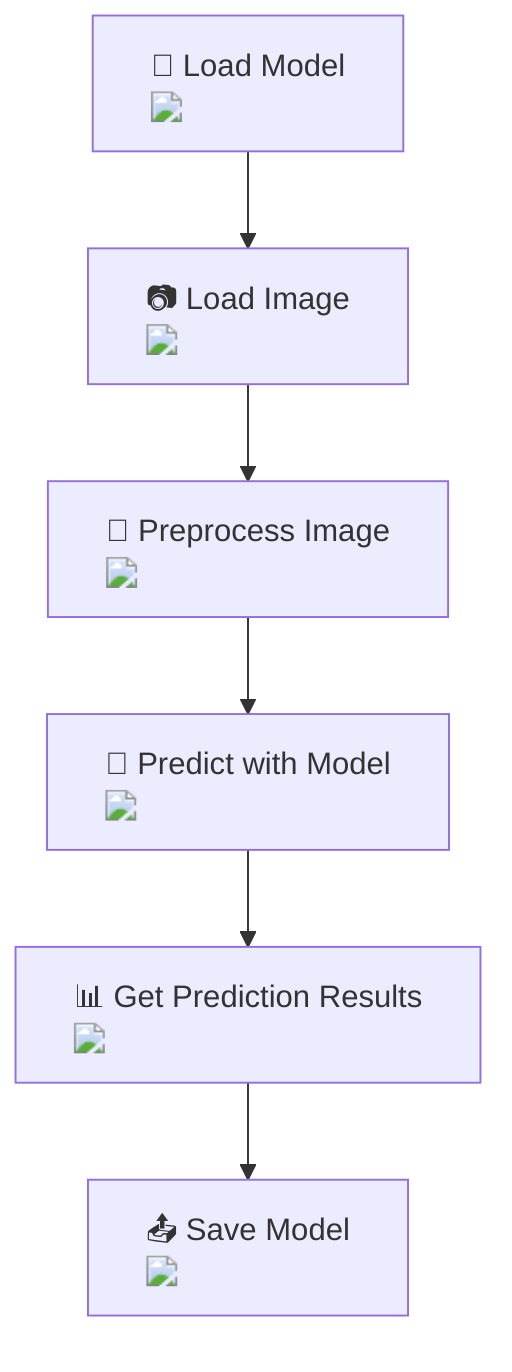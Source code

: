 graph TD;
    A["📁 Load Model <img src='icons/file.svg'/>"] --> B["📷 Load Image <img src='icons/image.svg'/>"];
    B --> C["🔄 Preprocess Image <img src='icons/column_split.svg'/>"];
    C --> D["🧠 Predict with Model <img src='icons/brain.svg'/>"];
    D --> E["📊 Get Prediction Results <img src='icons/table.svg'/>"];
    E --> F["📤 Save Model <img src='icons/file.svg'/>"];